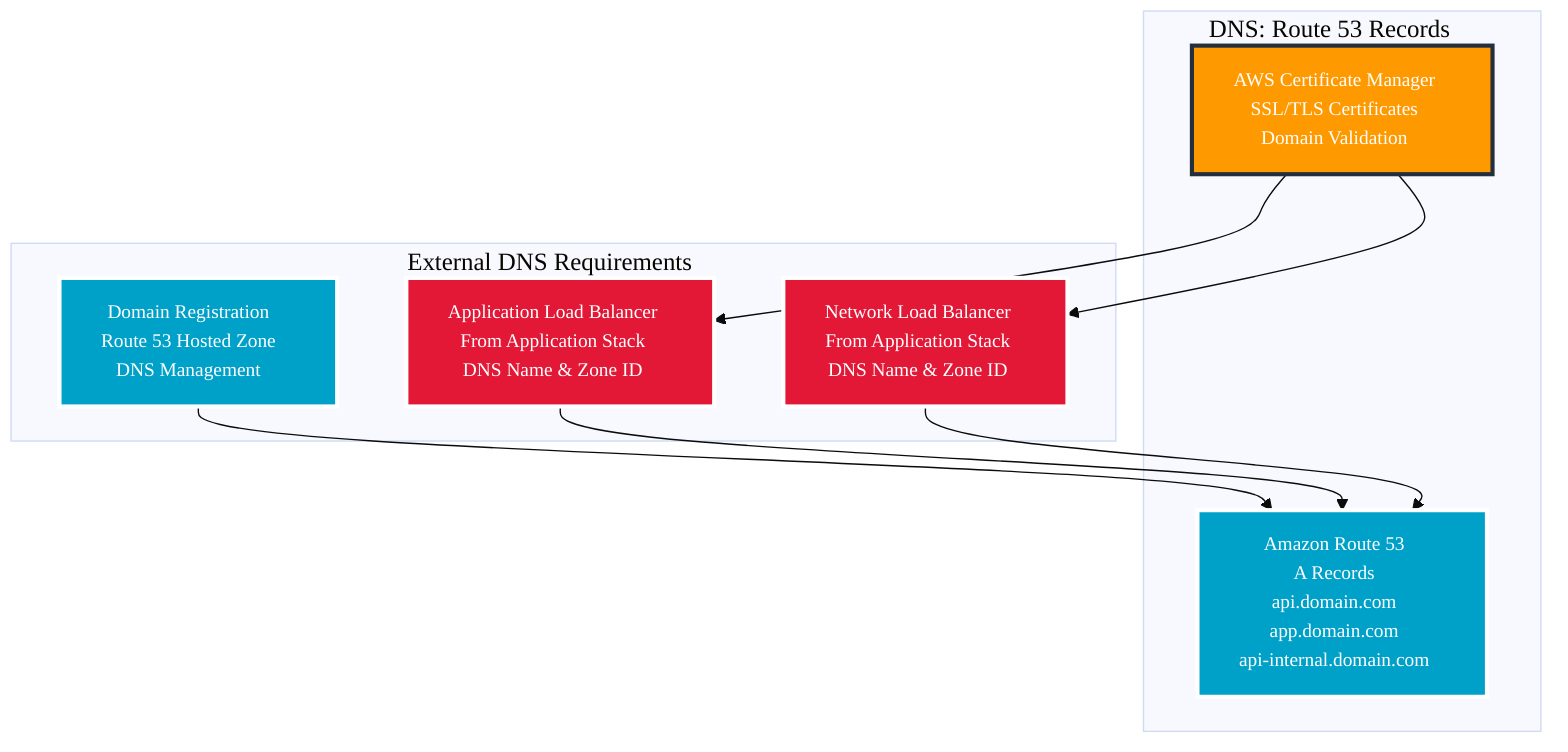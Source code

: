 %%{init: {'theme':'base', 'themeVariables': {'fontSize': '18px', 'fontFamily': 'Arial, sans-serif'}}}%%
graph TD
    classDef dns fill:#00A1C9,stroke:#FFFFFF,stroke-width:3px,color:#FFFFFF,font-size:14px
    classDef aws fill:#FF9900,stroke:#232F3E,stroke-width:3px,color:#FFFFFF,font-size:14px
    classDef network fill:#E31837,stroke:#FFFFFF,stroke-width:3px,color:#FFFFFF,font-size:14px
    
    subgraph DNS["DNS: Route 53 Records"]
        ROUTE53[Amazon Route 53<br/>A Records<br/>api.domain.com<br/>app.domain.com<br/>api-internal.domain.com]:::dns
        ACM[AWS Certificate Manager<br/>SSL/TLS Certificates<br/>Domain Validation]:::aws
    end
    
    subgraph EXT_DNS["External DNS Requirements"]
        DOMAIN[Domain Registration<br/>Route 53 Hosted Zone<br/>DNS Management]:::dns
        ALB_REF[Application Load Balancer<br/>From Application Stack<br/>DNS Name & Zone ID]:::network
        NLB_REF[Network Load Balancer<br/>From Application Stack<br/>DNS Name & Zone ID]:::network
    end
    
    DOMAIN --> ROUTE53
    ALB_REF --> ROUTE53
    NLB_REF --> ROUTE53
    ACM --> ALB_REF
    ACM --> NLB_REF